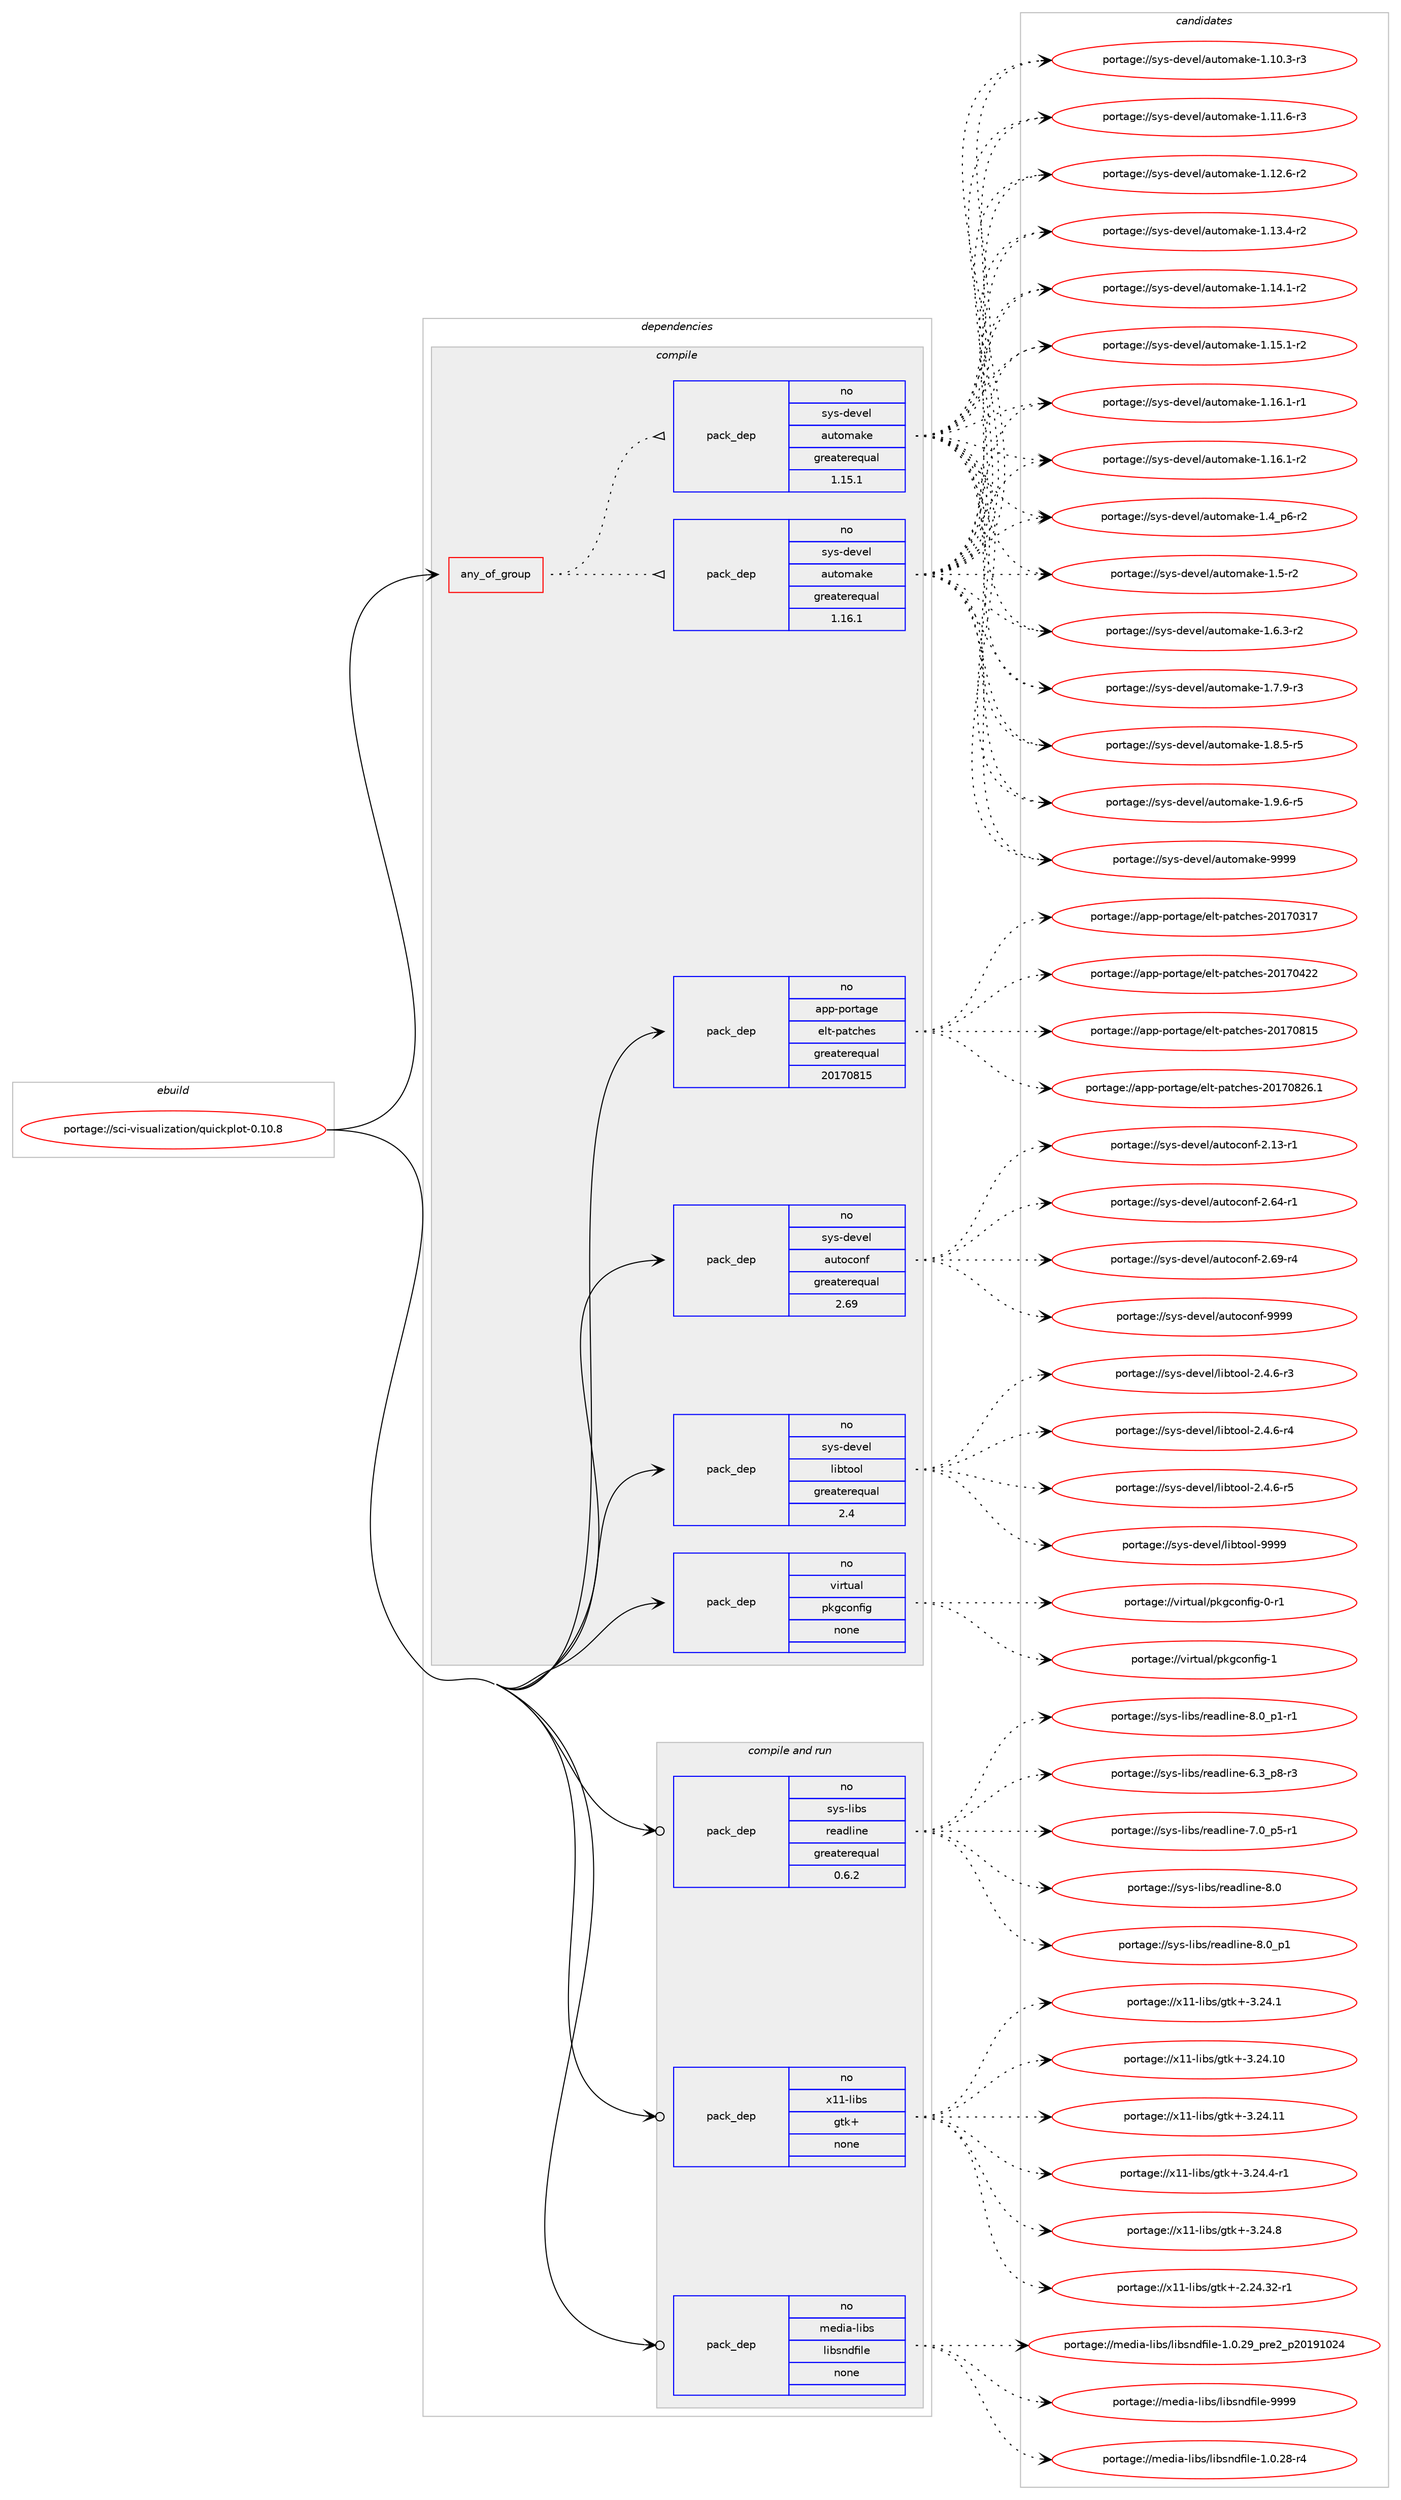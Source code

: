 digraph prolog {

# *************
# Graph options
# *************

newrank=true;
concentrate=true;
compound=true;
graph [rankdir=LR,fontname=Helvetica,fontsize=10,ranksep=1.5];#, ranksep=2.5, nodesep=0.2];
edge  [arrowhead=vee];
node  [fontname=Helvetica,fontsize=10];

# **********
# The ebuild
# **********

subgraph cluster_leftcol {
color=gray;
rank=same;
label=<<i>ebuild</i>>;
id [label="portage://sci-visualization/quickplot-0.10.8", color=red, width=4, href="../sci-visualization/quickplot-0.10.8.svg"];
}

# ****************
# The dependencies
# ****************

subgraph cluster_midcol {
color=gray;
label=<<i>dependencies</i>>;
subgraph cluster_compile {
fillcolor="#eeeeee";
style=filled;
label=<<i>compile</i>>;
subgraph any6573 {
dependency398553 [label=<<TABLE BORDER="0" CELLBORDER="1" CELLSPACING="0" CELLPADDING="4"><TR><TD CELLPADDING="10">any_of_group</TD></TR></TABLE>>, shape=none, color=red];subgraph pack293093 {
dependency398554 [label=<<TABLE BORDER="0" CELLBORDER="1" CELLSPACING="0" CELLPADDING="4" WIDTH="220"><TR><TD ROWSPAN="6" CELLPADDING="30">pack_dep</TD></TR><TR><TD WIDTH="110">no</TD></TR><TR><TD>sys-devel</TD></TR><TR><TD>automake</TD></TR><TR><TD>greaterequal</TD></TR><TR><TD>1.16.1</TD></TR></TABLE>>, shape=none, color=blue];
}
dependency398553:e -> dependency398554:w [weight=20,style="dotted",arrowhead="oinv"];
subgraph pack293094 {
dependency398555 [label=<<TABLE BORDER="0" CELLBORDER="1" CELLSPACING="0" CELLPADDING="4" WIDTH="220"><TR><TD ROWSPAN="6" CELLPADDING="30">pack_dep</TD></TR><TR><TD WIDTH="110">no</TD></TR><TR><TD>sys-devel</TD></TR><TR><TD>automake</TD></TR><TR><TD>greaterequal</TD></TR><TR><TD>1.15.1</TD></TR></TABLE>>, shape=none, color=blue];
}
dependency398553:e -> dependency398555:w [weight=20,style="dotted",arrowhead="oinv"];
}
id:e -> dependency398553:w [weight=20,style="solid",arrowhead="vee"];
subgraph pack293095 {
dependency398556 [label=<<TABLE BORDER="0" CELLBORDER="1" CELLSPACING="0" CELLPADDING="4" WIDTH="220"><TR><TD ROWSPAN="6" CELLPADDING="30">pack_dep</TD></TR><TR><TD WIDTH="110">no</TD></TR><TR><TD>app-portage</TD></TR><TR><TD>elt-patches</TD></TR><TR><TD>greaterequal</TD></TR><TR><TD>20170815</TD></TR></TABLE>>, shape=none, color=blue];
}
id:e -> dependency398556:w [weight=20,style="solid",arrowhead="vee"];
subgraph pack293096 {
dependency398557 [label=<<TABLE BORDER="0" CELLBORDER="1" CELLSPACING="0" CELLPADDING="4" WIDTH="220"><TR><TD ROWSPAN="6" CELLPADDING="30">pack_dep</TD></TR><TR><TD WIDTH="110">no</TD></TR><TR><TD>sys-devel</TD></TR><TR><TD>autoconf</TD></TR><TR><TD>greaterequal</TD></TR><TR><TD>2.69</TD></TR></TABLE>>, shape=none, color=blue];
}
id:e -> dependency398557:w [weight=20,style="solid",arrowhead="vee"];
subgraph pack293097 {
dependency398558 [label=<<TABLE BORDER="0" CELLBORDER="1" CELLSPACING="0" CELLPADDING="4" WIDTH="220"><TR><TD ROWSPAN="6" CELLPADDING="30">pack_dep</TD></TR><TR><TD WIDTH="110">no</TD></TR><TR><TD>sys-devel</TD></TR><TR><TD>libtool</TD></TR><TR><TD>greaterequal</TD></TR><TR><TD>2.4</TD></TR></TABLE>>, shape=none, color=blue];
}
id:e -> dependency398558:w [weight=20,style="solid",arrowhead="vee"];
subgraph pack293098 {
dependency398559 [label=<<TABLE BORDER="0" CELLBORDER="1" CELLSPACING="0" CELLPADDING="4" WIDTH="220"><TR><TD ROWSPAN="6" CELLPADDING="30">pack_dep</TD></TR><TR><TD WIDTH="110">no</TD></TR><TR><TD>virtual</TD></TR><TR><TD>pkgconfig</TD></TR><TR><TD>none</TD></TR><TR><TD></TD></TR></TABLE>>, shape=none, color=blue];
}
id:e -> dependency398559:w [weight=20,style="solid",arrowhead="vee"];
}
subgraph cluster_compileandrun {
fillcolor="#eeeeee";
style=filled;
label=<<i>compile and run</i>>;
subgraph pack293099 {
dependency398560 [label=<<TABLE BORDER="0" CELLBORDER="1" CELLSPACING="0" CELLPADDING="4" WIDTH="220"><TR><TD ROWSPAN="6" CELLPADDING="30">pack_dep</TD></TR><TR><TD WIDTH="110">no</TD></TR><TR><TD>media-libs</TD></TR><TR><TD>libsndfile</TD></TR><TR><TD>none</TD></TR><TR><TD></TD></TR></TABLE>>, shape=none, color=blue];
}
id:e -> dependency398560:w [weight=20,style="solid",arrowhead="odotvee"];
subgraph pack293100 {
dependency398561 [label=<<TABLE BORDER="0" CELLBORDER="1" CELLSPACING="0" CELLPADDING="4" WIDTH="220"><TR><TD ROWSPAN="6" CELLPADDING="30">pack_dep</TD></TR><TR><TD WIDTH="110">no</TD></TR><TR><TD>sys-libs</TD></TR><TR><TD>readline</TD></TR><TR><TD>greaterequal</TD></TR><TR><TD>0.6.2</TD></TR></TABLE>>, shape=none, color=blue];
}
id:e -> dependency398561:w [weight=20,style="solid",arrowhead="odotvee"];
subgraph pack293101 {
dependency398562 [label=<<TABLE BORDER="0" CELLBORDER="1" CELLSPACING="0" CELLPADDING="4" WIDTH="220"><TR><TD ROWSPAN="6" CELLPADDING="30">pack_dep</TD></TR><TR><TD WIDTH="110">no</TD></TR><TR><TD>x11-libs</TD></TR><TR><TD>gtk+</TD></TR><TR><TD>none</TD></TR><TR><TD></TD></TR></TABLE>>, shape=none, color=blue];
}
id:e -> dependency398562:w [weight=20,style="solid",arrowhead="odotvee"];
}
subgraph cluster_run {
fillcolor="#eeeeee";
style=filled;
label=<<i>run</i>>;
}
}

# **************
# The candidates
# **************

subgraph cluster_choices {
rank=same;
color=gray;
label=<<i>candidates</i>>;

subgraph choice293093 {
color=black;
nodesep=1;
choiceportage11512111545100101118101108479711711611110997107101454946494846514511451 [label="portage://sys-devel/automake-1.10.3-r3", color=red, width=4,href="../sys-devel/automake-1.10.3-r3.svg"];
choiceportage11512111545100101118101108479711711611110997107101454946494946544511451 [label="portage://sys-devel/automake-1.11.6-r3", color=red, width=4,href="../sys-devel/automake-1.11.6-r3.svg"];
choiceportage11512111545100101118101108479711711611110997107101454946495046544511450 [label="portage://sys-devel/automake-1.12.6-r2", color=red, width=4,href="../sys-devel/automake-1.12.6-r2.svg"];
choiceportage11512111545100101118101108479711711611110997107101454946495146524511450 [label="portage://sys-devel/automake-1.13.4-r2", color=red, width=4,href="../sys-devel/automake-1.13.4-r2.svg"];
choiceportage11512111545100101118101108479711711611110997107101454946495246494511450 [label="portage://sys-devel/automake-1.14.1-r2", color=red, width=4,href="../sys-devel/automake-1.14.1-r2.svg"];
choiceportage11512111545100101118101108479711711611110997107101454946495346494511450 [label="portage://sys-devel/automake-1.15.1-r2", color=red, width=4,href="../sys-devel/automake-1.15.1-r2.svg"];
choiceportage11512111545100101118101108479711711611110997107101454946495446494511449 [label="portage://sys-devel/automake-1.16.1-r1", color=red, width=4,href="../sys-devel/automake-1.16.1-r1.svg"];
choiceportage11512111545100101118101108479711711611110997107101454946495446494511450 [label="portage://sys-devel/automake-1.16.1-r2", color=red, width=4,href="../sys-devel/automake-1.16.1-r2.svg"];
choiceportage115121115451001011181011084797117116111109971071014549465295112544511450 [label="portage://sys-devel/automake-1.4_p6-r2", color=red, width=4,href="../sys-devel/automake-1.4_p6-r2.svg"];
choiceportage11512111545100101118101108479711711611110997107101454946534511450 [label="portage://sys-devel/automake-1.5-r2", color=red, width=4,href="../sys-devel/automake-1.5-r2.svg"];
choiceportage115121115451001011181011084797117116111109971071014549465446514511450 [label="portage://sys-devel/automake-1.6.3-r2", color=red, width=4,href="../sys-devel/automake-1.6.3-r2.svg"];
choiceportage115121115451001011181011084797117116111109971071014549465546574511451 [label="portage://sys-devel/automake-1.7.9-r3", color=red, width=4,href="../sys-devel/automake-1.7.9-r3.svg"];
choiceportage115121115451001011181011084797117116111109971071014549465646534511453 [label="portage://sys-devel/automake-1.8.5-r5", color=red, width=4,href="../sys-devel/automake-1.8.5-r5.svg"];
choiceportage115121115451001011181011084797117116111109971071014549465746544511453 [label="portage://sys-devel/automake-1.9.6-r5", color=red, width=4,href="../sys-devel/automake-1.9.6-r5.svg"];
choiceportage115121115451001011181011084797117116111109971071014557575757 [label="portage://sys-devel/automake-9999", color=red, width=4,href="../sys-devel/automake-9999.svg"];
dependency398554:e -> choiceportage11512111545100101118101108479711711611110997107101454946494846514511451:w [style=dotted,weight="100"];
dependency398554:e -> choiceportage11512111545100101118101108479711711611110997107101454946494946544511451:w [style=dotted,weight="100"];
dependency398554:e -> choiceportage11512111545100101118101108479711711611110997107101454946495046544511450:w [style=dotted,weight="100"];
dependency398554:e -> choiceportage11512111545100101118101108479711711611110997107101454946495146524511450:w [style=dotted,weight="100"];
dependency398554:e -> choiceportage11512111545100101118101108479711711611110997107101454946495246494511450:w [style=dotted,weight="100"];
dependency398554:e -> choiceportage11512111545100101118101108479711711611110997107101454946495346494511450:w [style=dotted,weight="100"];
dependency398554:e -> choiceportage11512111545100101118101108479711711611110997107101454946495446494511449:w [style=dotted,weight="100"];
dependency398554:e -> choiceportage11512111545100101118101108479711711611110997107101454946495446494511450:w [style=dotted,weight="100"];
dependency398554:e -> choiceportage115121115451001011181011084797117116111109971071014549465295112544511450:w [style=dotted,weight="100"];
dependency398554:e -> choiceportage11512111545100101118101108479711711611110997107101454946534511450:w [style=dotted,weight="100"];
dependency398554:e -> choiceportage115121115451001011181011084797117116111109971071014549465446514511450:w [style=dotted,weight="100"];
dependency398554:e -> choiceportage115121115451001011181011084797117116111109971071014549465546574511451:w [style=dotted,weight="100"];
dependency398554:e -> choiceportage115121115451001011181011084797117116111109971071014549465646534511453:w [style=dotted,weight="100"];
dependency398554:e -> choiceportage115121115451001011181011084797117116111109971071014549465746544511453:w [style=dotted,weight="100"];
dependency398554:e -> choiceportage115121115451001011181011084797117116111109971071014557575757:w [style=dotted,weight="100"];
}
subgraph choice293094 {
color=black;
nodesep=1;
choiceportage11512111545100101118101108479711711611110997107101454946494846514511451 [label="portage://sys-devel/automake-1.10.3-r3", color=red, width=4,href="../sys-devel/automake-1.10.3-r3.svg"];
choiceportage11512111545100101118101108479711711611110997107101454946494946544511451 [label="portage://sys-devel/automake-1.11.6-r3", color=red, width=4,href="../sys-devel/automake-1.11.6-r3.svg"];
choiceportage11512111545100101118101108479711711611110997107101454946495046544511450 [label="portage://sys-devel/automake-1.12.6-r2", color=red, width=4,href="../sys-devel/automake-1.12.6-r2.svg"];
choiceportage11512111545100101118101108479711711611110997107101454946495146524511450 [label="portage://sys-devel/automake-1.13.4-r2", color=red, width=4,href="../sys-devel/automake-1.13.4-r2.svg"];
choiceportage11512111545100101118101108479711711611110997107101454946495246494511450 [label="portage://sys-devel/automake-1.14.1-r2", color=red, width=4,href="../sys-devel/automake-1.14.1-r2.svg"];
choiceportage11512111545100101118101108479711711611110997107101454946495346494511450 [label="portage://sys-devel/automake-1.15.1-r2", color=red, width=4,href="../sys-devel/automake-1.15.1-r2.svg"];
choiceportage11512111545100101118101108479711711611110997107101454946495446494511449 [label="portage://sys-devel/automake-1.16.1-r1", color=red, width=4,href="../sys-devel/automake-1.16.1-r1.svg"];
choiceportage11512111545100101118101108479711711611110997107101454946495446494511450 [label="portage://sys-devel/automake-1.16.1-r2", color=red, width=4,href="../sys-devel/automake-1.16.1-r2.svg"];
choiceportage115121115451001011181011084797117116111109971071014549465295112544511450 [label="portage://sys-devel/automake-1.4_p6-r2", color=red, width=4,href="../sys-devel/automake-1.4_p6-r2.svg"];
choiceportage11512111545100101118101108479711711611110997107101454946534511450 [label="portage://sys-devel/automake-1.5-r2", color=red, width=4,href="../sys-devel/automake-1.5-r2.svg"];
choiceportage115121115451001011181011084797117116111109971071014549465446514511450 [label="portage://sys-devel/automake-1.6.3-r2", color=red, width=4,href="../sys-devel/automake-1.6.3-r2.svg"];
choiceportage115121115451001011181011084797117116111109971071014549465546574511451 [label="portage://sys-devel/automake-1.7.9-r3", color=red, width=4,href="../sys-devel/automake-1.7.9-r3.svg"];
choiceportage115121115451001011181011084797117116111109971071014549465646534511453 [label="portage://sys-devel/automake-1.8.5-r5", color=red, width=4,href="../sys-devel/automake-1.8.5-r5.svg"];
choiceportage115121115451001011181011084797117116111109971071014549465746544511453 [label="portage://sys-devel/automake-1.9.6-r5", color=red, width=4,href="../sys-devel/automake-1.9.6-r5.svg"];
choiceportage115121115451001011181011084797117116111109971071014557575757 [label="portage://sys-devel/automake-9999", color=red, width=4,href="../sys-devel/automake-9999.svg"];
dependency398555:e -> choiceportage11512111545100101118101108479711711611110997107101454946494846514511451:w [style=dotted,weight="100"];
dependency398555:e -> choiceportage11512111545100101118101108479711711611110997107101454946494946544511451:w [style=dotted,weight="100"];
dependency398555:e -> choiceportage11512111545100101118101108479711711611110997107101454946495046544511450:w [style=dotted,weight="100"];
dependency398555:e -> choiceportage11512111545100101118101108479711711611110997107101454946495146524511450:w [style=dotted,weight="100"];
dependency398555:e -> choiceportage11512111545100101118101108479711711611110997107101454946495246494511450:w [style=dotted,weight="100"];
dependency398555:e -> choiceportage11512111545100101118101108479711711611110997107101454946495346494511450:w [style=dotted,weight="100"];
dependency398555:e -> choiceportage11512111545100101118101108479711711611110997107101454946495446494511449:w [style=dotted,weight="100"];
dependency398555:e -> choiceportage11512111545100101118101108479711711611110997107101454946495446494511450:w [style=dotted,weight="100"];
dependency398555:e -> choiceportage115121115451001011181011084797117116111109971071014549465295112544511450:w [style=dotted,weight="100"];
dependency398555:e -> choiceportage11512111545100101118101108479711711611110997107101454946534511450:w [style=dotted,weight="100"];
dependency398555:e -> choiceportage115121115451001011181011084797117116111109971071014549465446514511450:w [style=dotted,weight="100"];
dependency398555:e -> choiceportage115121115451001011181011084797117116111109971071014549465546574511451:w [style=dotted,weight="100"];
dependency398555:e -> choiceportage115121115451001011181011084797117116111109971071014549465646534511453:w [style=dotted,weight="100"];
dependency398555:e -> choiceportage115121115451001011181011084797117116111109971071014549465746544511453:w [style=dotted,weight="100"];
dependency398555:e -> choiceportage115121115451001011181011084797117116111109971071014557575757:w [style=dotted,weight="100"];
}
subgraph choice293095 {
color=black;
nodesep=1;
choiceportage97112112451121111141169710310147101108116451129711699104101115455048495548514955 [label="portage://app-portage/elt-patches-20170317", color=red, width=4,href="../app-portage/elt-patches-20170317.svg"];
choiceportage97112112451121111141169710310147101108116451129711699104101115455048495548525050 [label="portage://app-portage/elt-patches-20170422", color=red, width=4,href="../app-portage/elt-patches-20170422.svg"];
choiceportage97112112451121111141169710310147101108116451129711699104101115455048495548564953 [label="portage://app-portage/elt-patches-20170815", color=red, width=4,href="../app-portage/elt-patches-20170815.svg"];
choiceportage971121124511211111411697103101471011081164511297116991041011154550484955485650544649 [label="portage://app-portage/elt-patches-20170826.1", color=red, width=4,href="../app-portage/elt-patches-20170826.1.svg"];
dependency398556:e -> choiceportage97112112451121111141169710310147101108116451129711699104101115455048495548514955:w [style=dotted,weight="100"];
dependency398556:e -> choiceportage97112112451121111141169710310147101108116451129711699104101115455048495548525050:w [style=dotted,weight="100"];
dependency398556:e -> choiceportage97112112451121111141169710310147101108116451129711699104101115455048495548564953:w [style=dotted,weight="100"];
dependency398556:e -> choiceportage971121124511211111411697103101471011081164511297116991041011154550484955485650544649:w [style=dotted,weight="100"];
}
subgraph choice293096 {
color=black;
nodesep=1;
choiceportage1151211154510010111810110847971171161119911111010245504649514511449 [label="portage://sys-devel/autoconf-2.13-r1", color=red, width=4,href="../sys-devel/autoconf-2.13-r1.svg"];
choiceportage1151211154510010111810110847971171161119911111010245504654524511449 [label="portage://sys-devel/autoconf-2.64-r1", color=red, width=4,href="../sys-devel/autoconf-2.64-r1.svg"];
choiceportage1151211154510010111810110847971171161119911111010245504654574511452 [label="portage://sys-devel/autoconf-2.69-r4", color=red, width=4,href="../sys-devel/autoconf-2.69-r4.svg"];
choiceportage115121115451001011181011084797117116111991111101024557575757 [label="portage://sys-devel/autoconf-9999", color=red, width=4,href="../sys-devel/autoconf-9999.svg"];
dependency398557:e -> choiceportage1151211154510010111810110847971171161119911111010245504649514511449:w [style=dotted,weight="100"];
dependency398557:e -> choiceportage1151211154510010111810110847971171161119911111010245504654524511449:w [style=dotted,weight="100"];
dependency398557:e -> choiceportage1151211154510010111810110847971171161119911111010245504654574511452:w [style=dotted,weight="100"];
dependency398557:e -> choiceportage115121115451001011181011084797117116111991111101024557575757:w [style=dotted,weight="100"];
}
subgraph choice293097 {
color=black;
nodesep=1;
choiceportage1151211154510010111810110847108105981161111111084550465246544511451 [label="portage://sys-devel/libtool-2.4.6-r3", color=red, width=4,href="../sys-devel/libtool-2.4.6-r3.svg"];
choiceportage1151211154510010111810110847108105981161111111084550465246544511452 [label="portage://sys-devel/libtool-2.4.6-r4", color=red, width=4,href="../sys-devel/libtool-2.4.6-r4.svg"];
choiceportage1151211154510010111810110847108105981161111111084550465246544511453 [label="portage://sys-devel/libtool-2.4.6-r5", color=red, width=4,href="../sys-devel/libtool-2.4.6-r5.svg"];
choiceportage1151211154510010111810110847108105981161111111084557575757 [label="portage://sys-devel/libtool-9999", color=red, width=4,href="../sys-devel/libtool-9999.svg"];
dependency398558:e -> choiceportage1151211154510010111810110847108105981161111111084550465246544511451:w [style=dotted,weight="100"];
dependency398558:e -> choiceportage1151211154510010111810110847108105981161111111084550465246544511452:w [style=dotted,weight="100"];
dependency398558:e -> choiceportage1151211154510010111810110847108105981161111111084550465246544511453:w [style=dotted,weight="100"];
dependency398558:e -> choiceportage1151211154510010111810110847108105981161111111084557575757:w [style=dotted,weight="100"];
}
subgraph choice293098 {
color=black;
nodesep=1;
choiceportage11810511411611797108471121071039911111010210510345484511449 [label="portage://virtual/pkgconfig-0-r1", color=red, width=4,href="../virtual/pkgconfig-0-r1.svg"];
choiceportage1181051141161179710847112107103991111101021051034549 [label="portage://virtual/pkgconfig-1", color=red, width=4,href="../virtual/pkgconfig-1.svg"];
dependency398559:e -> choiceportage11810511411611797108471121071039911111010210510345484511449:w [style=dotted,weight="100"];
dependency398559:e -> choiceportage1181051141161179710847112107103991111101021051034549:w [style=dotted,weight="100"];
}
subgraph choice293099 {
color=black;
nodesep=1;
choiceportage1091011001059745108105981154710810598115110100102105108101454946484650564511452 [label="portage://media-libs/libsndfile-1.0.28-r4", color=red, width=4,href="../media-libs/libsndfile-1.0.28-r4.svg"];
choiceportage1091011001059745108105981154710810598115110100102105108101454946484650579511211410150951125048495749485052 [label="portage://media-libs/libsndfile-1.0.29_pre2_p20191024", color=red, width=4,href="../media-libs/libsndfile-1.0.29_pre2_p20191024.svg"];
choiceportage10910110010597451081059811547108105981151101001021051081014557575757 [label="portage://media-libs/libsndfile-9999", color=red, width=4,href="../media-libs/libsndfile-9999.svg"];
dependency398560:e -> choiceportage1091011001059745108105981154710810598115110100102105108101454946484650564511452:w [style=dotted,weight="100"];
dependency398560:e -> choiceportage1091011001059745108105981154710810598115110100102105108101454946484650579511211410150951125048495749485052:w [style=dotted,weight="100"];
dependency398560:e -> choiceportage10910110010597451081059811547108105981151101001021051081014557575757:w [style=dotted,weight="100"];
}
subgraph choice293100 {
color=black;
nodesep=1;
choiceportage115121115451081059811547114101971001081051101014554465195112564511451 [label="portage://sys-libs/readline-6.3_p8-r3", color=red, width=4,href="../sys-libs/readline-6.3_p8-r3.svg"];
choiceportage115121115451081059811547114101971001081051101014555464895112534511449 [label="portage://sys-libs/readline-7.0_p5-r1", color=red, width=4,href="../sys-libs/readline-7.0_p5-r1.svg"];
choiceportage1151211154510810598115471141019710010810511010145564648 [label="portage://sys-libs/readline-8.0", color=red, width=4,href="../sys-libs/readline-8.0.svg"];
choiceportage11512111545108105981154711410197100108105110101455646489511249 [label="portage://sys-libs/readline-8.0_p1", color=red, width=4,href="../sys-libs/readline-8.0_p1.svg"];
choiceportage115121115451081059811547114101971001081051101014556464895112494511449 [label="portage://sys-libs/readline-8.0_p1-r1", color=red, width=4,href="../sys-libs/readline-8.0_p1-r1.svg"];
dependency398561:e -> choiceportage115121115451081059811547114101971001081051101014554465195112564511451:w [style=dotted,weight="100"];
dependency398561:e -> choiceportage115121115451081059811547114101971001081051101014555464895112534511449:w [style=dotted,weight="100"];
dependency398561:e -> choiceportage1151211154510810598115471141019710010810511010145564648:w [style=dotted,weight="100"];
dependency398561:e -> choiceportage11512111545108105981154711410197100108105110101455646489511249:w [style=dotted,weight="100"];
dependency398561:e -> choiceportage115121115451081059811547114101971001081051101014556464895112494511449:w [style=dotted,weight="100"];
}
subgraph choice293101 {
color=black;
nodesep=1;
choiceportage12049494510810598115471031161074345504650524651504511449 [label="portage://x11-libs/gtk+-2.24.32-r1", color=red, width=4,href="../x11-libs/gtk+-2.24.32-r1.svg"];
choiceportage12049494510810598115471031161074345514650524649 [label="portage://x11-libs/gtk+-3.24.1", color=red, width=4,href="../x11-libs/gtk+-3.24.1.svg"];
choiceportage1204949451081059811547103116107434551465052464948 [label="portage://x11-libs/gtk+-3.24.10", color=red, width=4,href="../x11-libs/gtk+-3.24.10.svg"];
choiceportage1204949451081059811547103116107434551465052464949 [label="portage://x11-libs/gtk+-3.24.11", color=red, width=4,href="../x11-libs/gtk+-3.24.11.svg"];
choiceportage120494945108105981154710311610743455146505246524511449 [label="portage://x11-libs/gtk+-3.24.4-r1", color=red, width=4,href="../x11-libs/gtk+-3.24.4-r1.svg"];
choiceportage12049494510810598115471031161074345514650524656 [label="portage://x11-libs/gtk+-3.24.8", color=red, width=4,href="../x11-libs/gtk+-3.24.8.svg"];
dependency398562:e -> choiceportage12049494510810598115471031161074345504650524651504511449:w [style=dotted,weight="100"];
dependency398562:e -> choiceportage12049494510810598115471031161074345514650524649:w [style=dotted,weight="100"];
dependency398562:e -> choiceportage1204949451081059811547103116107434551465052464948:w [style=dotted,weight="100"];
dependency398562:e -> choiceportage1204949451081059811547103116107434551465052464949:w [style=dotted,weight="100"];
dependency398562:e -> choiceportage120494945108105981154710311610743455146505246524511449:w [style=dotted,weight="100"];
dependency398562:e -> choiceportage12049494510810598115471031161074345514650524656:w [style=dotted,weight="100"];
}
}

}
